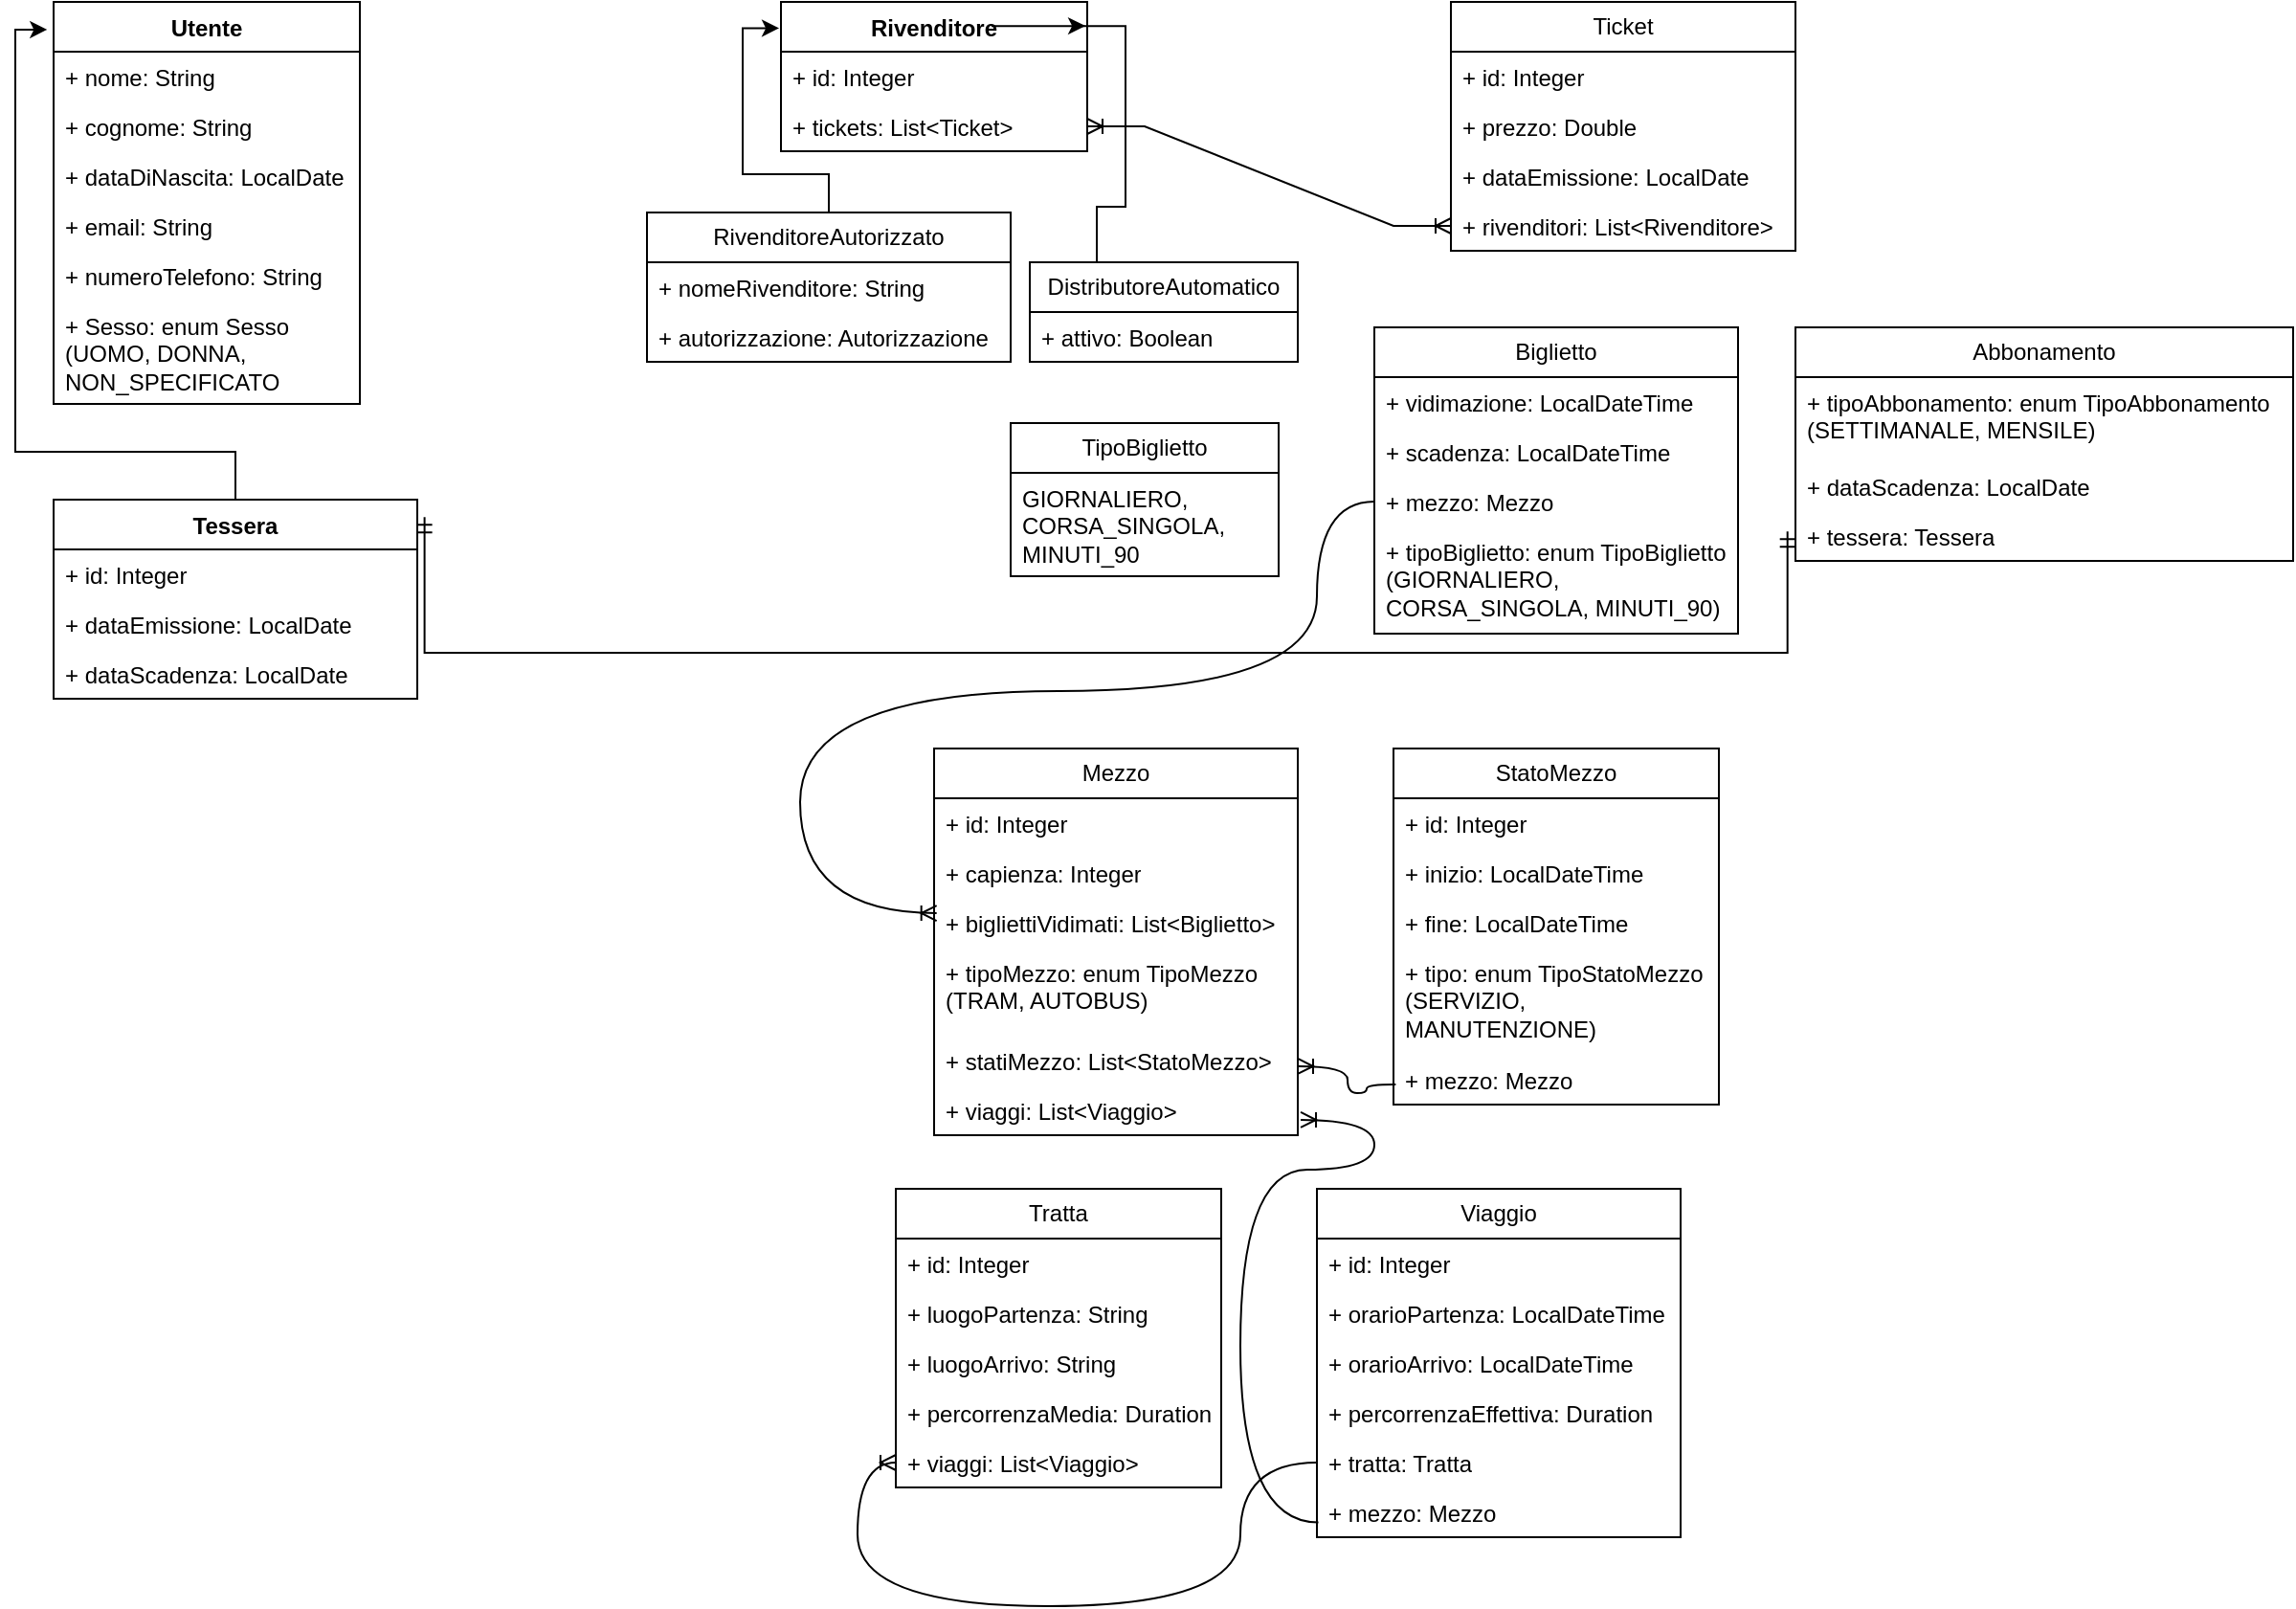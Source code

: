 <mxfile version="24.3.1" type="device">
  <diagram name="Pagina-1" id="opLL4LoB17zQIWE38la9">
    <mxGraphModel dx="1687" dy="868" grid="1" gridSize="10" guides="1" tooltips="1" connect="1" arrows="1" fold="1" page="1" pageScale="1" pageWidth="3300" pageHeight="4681" math="0" shadow="0">
      <root>
        <mxCell id="0" />
        <mxCell id="1" parent="0" />
        <mxCell id="9be7_pFp6uKiazAgbo8Y-1" value="Utente" style="swimlane;fontStyle=1;align=center;verticalAlign=top;childLayout=stackLayout;horizontal=1;startSize=26;horizontalStack=0;resizeParent=1;resizeParentMax=0;resizeLast=0;collapsible=1;marginBottom=0;whiteSpace=wrap;html=1;" vertex="1" parent="1">
          <mxGeometry x="30" y="10" width="160" height="210" as="geometry" />
        </mxCell>
        <mxCell id="9be7_pFp6uKiazAgbo8Y-2" value="+ nome: String" style="text;strokeColor=none;fillColor=none;align=left;verticalAlign=top;spacingLeft=4;spacingRight=4;overflow=hidden;rotatable=0;points=[[0,0.5],[1,0.5]];portConstraint=eastwest;whiteSpace=wrap;html=1;" vertex="1" parent="9be7_pFp6uKiazAgbo8Y-1">
          <mxGeometry y="26" width="160" height="26" as="geometry" />
        </mxCell>
        <mxCell id="9be7_pFp6uKiazAgbo8Y-4" value="+ cognome: String" style="text;strokeColor=none;fillColor=none;align=left;verticalAlign=top;spacingLeft=4;spacingRight=4;overflow=hidden;rotatable=0;points=[[0,0.5],[1,0.5]];portConstraint=eastwest;whiteSpace=wrap;html=1;" vertex="1" parent="9be7_pFp6uKiazAgbo8Y-1">
          <mxGeometry y="52" width="160" height="26" as="geometry" />
        </mxCell>
        <mxCell id="9be7_pFp6uKiazAgbo8Y-8" value="+ dataDiNascita: LocalDate" style="text;strokeColor=none;fillColor=none;align=left;verticalAlign=top;spacingLeft=4;spacingRight=4;overflow=hidden;rotatable=0;points=[[0,0.5],[1,0.5]];portConstraint=eastwest;whiteSpace=wrap;html=1;" vertex="1" parent="9be7_pFp6uKiazAgbo8Y-1">
          <mxGeometry y="78" width="160" height="26" as="geometry" />
        </mxCell>
        <mxCell id="9be7_pFp6uKiazAgbo8Y-9" value="+ email: String" style="text;strokeColor=none;fillColor=none;align=left;verticalAlign=top;spacingLeft=4;spacingRight=4;overflow=hidden;rotatable=0;points=[[0,0.5],[1,0.5]];portConstraint=eastwest;whiteSpace=wrap;html=1;" vertex="1" parent="9be7_pFp6uKiazAgbo8Y-1">
          <mxGeometry y="104" width="160" height="26" as="geometry" />
        </mxCell>
        <mxCell id="9be7_pFp6uKiazAgbo8Y-10" value="+ numeroTelefono: String" style="text;strokeColor=none;fillColor=none;align=left;verticalAlign=top;spacingLeft=4;spacingRight=4;overflow=hidden;rotatable=0;points=[[0,0.5],[1,0.5]];portConstraint=eastwest;whiteSpace=wrap;html=1;" vertex="1" parent="9be7_pFp6uKiazAgbo8Y-1">
          <mxGeometry y="130" width="160" height="26" as="geometry" />
        </mxCell>
        <mxCell id="9be7_pFp6uKiazAgbo8Y-11" value="+ Sesso: enum Sesso (UOMO, DONNA, NON_SPECIFICATO" style="text;strokeColor=none;fillColor=none;align=left;verticalAlign=top;spacingLeft=4;spacingRight=4;overflow=hidden;rotatable=0;points=[[0,0.5],[1,0.5]];portConstraint=eastwest;whiteSpace=wrap;html=1;" vertex="1" parent="9be7_pFp6uKiazAgbo8Y-1">
          <mxGeometry y="156" width="160" height="54" as="geometry" />
        </mxCell>
        <mxCell id="9be7_pFp6uKiazAgbo8Y-23" value="" style="edgeStyle=orthogonalEdgeStyle;rounded=0;orthogonalLoop=1;jettySize=auto;html=1;entryX=-0.021;entryY=0.069;entryDx=0;entryDy=0;entryPerimeter=0;" edge="1" parent="1" source="9be7_pFp6uKiazAgbo8Y-17" target="9be7_pFp6uKiazAgbo8Y-1">
          <mxGeometry relative="1" as="geometry">
            <Array as="points">
              <mxPoint x="125" y="245" />
              <mxPoint x="10" y="245" />
              <mxPoint x="10" y="25" />
            </Array>
          </mxGeometry>
        </mxCell>
        <mxCell id="9be7_pFp6uKiazAgbo8Y-17" value="Tessera" style="swimlane;fontStyle=1;align=center;verticalAlign=top;childLayout=stackLayout;horizontal=1;startSize=26;horizontalStack=0;resizeParent=1;resizeParentMax=0;resizeLast=0;collapsible=1;marginBottom=0;whiteSpace=wrap;html=1;" vertex="1" parent="1">
          <mxGeometry x="30" y="270" width="190" height="104" as="geometry" />
        </mxCell>
        <mxCell id="9be7_pFp6uKiazAgbo8Y-18" value="+ id: Integer" style="text;strokeColor=none;fillColor=none;align=left;verticalAlign=top;spacingLeft=4;spacingRight=4;overflow=hidden;rotatable=0;points=[[0,0.5],[1,0.5]];portConstraint=eastwest;whiteSpace=wrap;html=1;" vertex="1" parent="9be7_pFp6uKiazAgbo8Y-17">
          <mxGeometry y="26" width="190" height="26" as="geometry" />
        </mxCell>
        <mxCell id="9be7_pFp6uKiazAgbo8Y-21" value="+ dataEmissione: LocalDate" style="text;strokeColor=none;fillColor=none;align=left;verticalAlign=top;spacingLeft=4;spacingRight=4;overflow=hidden;rotatable=0;points=[[0,0.5],[1,0.5]];portConstraint=eastwest;whiteSpace=wrap;html=1;" vertex="1" parent="9be7_pFp6uKiazAgbo8Y-17">
          <mxGeometry y="52" width="190" height="26" as="geometry" />
        </mxCell>
        <mxCell id="9be7_pFp6uKiazAgbo8Y-22" value="+ dataScadenza: LocalDate" style="text;strokeColor=none;fillColor=none;align=left;verticalAlign=top;spacingLeft=4;spacingRight=4;overflow=hidden;rotatable=0;points=[[0,0.5],[1,0.5]];portConstraint=eastwest;whiteSpace=wrap;html=1;" vertex="1" parent="9be7_pFp6uKiazAgbo8Y-17">
          <mxGeometry y="78" width="190" height="26" as="geometry" />
        </mxCell>
        <mxCell id="9be7_pFp6uKiazAgbo8Y-24" value="Rivenditore" style="swimlane;fontStyle=1;align=center;verticalAlign=top;childLayout=stackLayout;horizontal=1;startSize=26;horizontalStack=0;resizeParent=1;resizeParentMax=0;resizeLast=0;collapsible=1;marginBottom=0;whiteSpace=wrap;html=1;" vertex="1" parent="1">
          <mxGeometry x="410" y="10" width="160" height="78" as="geometry" />
        </mxCell>
        <mxCell id="9be7_pFp6uKiazAgbo8Y-25" value="+ id: Integer" style="text;strokeColor=none;fillColor=none;align=left;verticalAlign=top;spacingLeft=4;spacingRight=4;overflow=hidden;rotatable=0;points=[[0,0.5],[1,0.5]];portConstraint=eastwest;whiteSpace=wrap;html=1;" vertex="1" parent="9be7_pFp6uKiazAgbo8Y-24">
          <mxGeometry y="26" width="160" height="26" as="geometry" />
        </mxCell>
        <mxCell id="9be7_pFp6uKiazAgbo8Y-28" value="+ tickets: List&amp;lt;Ticket&amp;gt;" style="text;strokeColor=none;fillColor=none;align=left;verticalAlign=top;spacingLeft=4;spacingRight=4;overflow=hidden;rotatable=0;points=[[0,0.5],[1,0.5]];portConstraint=eastwest;whiteSpace=wrap;html=1;" vertex="1" parent="9be7_pFp6uKiazAgbo8Y-24">
          <mxGeometry y="52" width="160" height="26" as="geometry" />
        </mxCell>
        <mxCell id="9be7_pFp6uKiazAgbo8Y-37" value="" style="edgeStyle=orthogonalEdgeStyle;rounded=0;orthogonalLoop=1;jettySize=auto;html=1;entryX=-0.006;entryY=0.176;entryDx=0;entryDy=0;entryPerimeter=0;" edge="1" parent="1" source="9be7_pFp6uKiazAgbo8Y-29" target="9be7_pFp6uKiazAgbo8Y-24">
          <mxGeometry relative="1" as="geometry" />
        </mxCell>
        <mxCell id="9be7_pFp6uKiazAgbo8Y-29" value="RivenditoreAutorizzato" style="swimlane;fontStyle=0;childLayout=stackLayout;horizontal=1;startSize=26;fillColor=none;horizontalStack=0;resizeParent=1;resizeParentMax=0;resizeLast=0;collapsible=1;marginBottom=0;whiteSpace=wrap;html=1;" vertex="1" parent="1">
          <mxGeometry x="340" y="120" width="190" height="78" as="geometry">
            <mxRectangle x="340" y="120" width="160" height="30" as="alternateBounds" />
          </mxGeometry>
        </mxCell>
        <mxCell id="9be7_pFp6uKiazAgbo8Y-30" value="+ nomeRivenditore: String" style="text;strokeColor=none;fillColor=none;align=left;verticalAlign=top;spacingLeft=4;spacingRight=4;overflow=hidden;rotatable=0;points=[[0,0.5],[1,0.5]];portConstraint=eastwest;whiteSpace=wrap;html=1;" vertex="1" parent="9be7_pFp6uKiazAgbo8Y-29">
          <mxGeometry y="26" width="190" height="26" as="geometry" />
        </mxCell>
        <mxCell id="9be7_pFp6uKiazAgbo8Y-31" value="+ autorizzazione: Autorizzazione" style="text;strokeColor=none;fillColor=none;align=left;verticalAlign=top;spacingLeft=4;spacingRight=4;overflow=hidden;rotatable=0;points=[[0,0.5],[1,0.5]];portConstraint=eastwest;whiteSpace=wrap;html=1;" vertex="1" parent="9be7_pFp6uKiazAgbo8Y-29">
          <mxGeometry y="52" width="190" height="26" as="geometry" />
        </mxCell>
        <mxCell id="9be7_pFp6uKiazAgbo8Y-33" value="DistributoreAutomatico" style="swimlane;fontStyle=0;childLayout=stackLayout;horizontal=1;startSize=26;fillColor=none;horizontalStack=0;resizeParent=1;resizeParentMax=0;resizeLast=0;collapsible=1;marginBottom=0;whiteSpace=wrap;html=1;" vertex="1" parent="1">
          <mxGeometry x="540" y="146" width="140" height="52" as="geometry" />
        </mxCell>
        <mxCell id="9be7_pFp6uKiazAgbo8Y-34" value="+ attivo: Boolean" style="text;strokeColor=none;fillColor=none;align=left;verticalAlign=top;spacingLeft=4;spacingRight=4;overflow=hidden;rotatable=0;points=[[0,0.5],[1,0.5]];portConstraint=eastwest;whiteSpace=wrap;html=1;" vertex="1" parent="9be7_pFp6uKiazAgbo8Y-33">
          <mxGeometry y="26" width="140" height="26" as="geometry" />
        </mxCell>
        <mxCell id="9be7_pFp6uKiazAgbo8Y-41" style="edgeStyle=orthogonalEdgeStyle;rounded=0;orthogonalLoop=1;jettySize=auto;html=1;exitX=0.25;exitY=0;exitDx=0;exitDy=0;entryX=0.994;entryY=0.161;entryDx=0;entryDy=0;entryPerimeter=0;" edge="1" parent="1" source="9be7_pFp6uKiazAgbo8Y-33" target="9be7_pFp6uKiazAgbo8Y-24">
          <mxGeometry relative="1" as="geometry" />
        </mxCell>
        <mxCell id="9be7_pFp6uKiazAgbo8Y-42" value="Ticket" style="swimlane;fontStyle=0;childLayout=stackLayout;horizontal=1;startSize=26;fillColor=none;horizontalStack=0;resizeParent=1;resizeParentMax=0;resizeLast=0;collapsible=1;marginBottom=0;whiteSpace=wrap;html=1;" vertex="1" parent="1">
          <mxGeometry x="760" y="10" width="180" height="130" as="geometry" />
        </mxCell>
        <mxCell id="9be7_pFp6uKiazAgbo8Y-43" value="+ id: Integer" style="text;strokeColor=none;fillColor=none;align=left;verticalAlign=top;spacingLeft=4;spacingRight=4;overflow=hidden;rotatable=0;points=[[0,0.5],[1,0.5]];portConstraint=eastwest;whiteSpace=wrap;html=1;" vertex="1" parent="9be7_pFp6uKiazAgbo8Y-42">
          <mxGeometry y="26" width="180" height="26" as="geometry" />
        </mxCell>
        <mxCell id="9be7_pFp6uKiazAgbo8Y-44" value="+ prezzo: Double" style="text;strokeColor=none;fillColor=none;align=left;verticalAlign=top;spacingLeft=4;spacingRight=4;overflow=hidden;rotatable=0;points=[[0,0.5],[1,0.5]];portConstraint=eastwest;whiteSpace=wrap;html=1;" vertex="1" parent="9be7_pFp6uKiazAgbo8Y-42">
          <mxGeometry y="52" width="180" height="26" as="geometry" />
        </mxCell>
        <mxCell id="9be7_pFp6uKiazAgbo8Y-45" value="+ dataEmissione: LocalDate" style="text;strokeColor=none;fillColor=none;align=left;verticalAlign=top;spacingLeft=4;spacingRight=4;overflow=hidden;rotatable=0;points=[[0,0.5],[1,0.5]];portConstraint=eastwest;whiteSpace=wrap;html=1;" vertex="1" parent="9be7_pFp6uKiazAgbo8Y-42">
          <mxGeometry y="78" width="180" height="26" as="geometry" />
        </mxCell>
        <mxCell id="9be7_pFp6uKiazAgbo8Y-46" value="+ rivenditori: List&amp;lt;Rivenditore&amp;gt;" style="text;strokeColor=none;fillColor=none;align=left;verticalAlign=top;spacingLeft=4;spacingRight=4;overflow=hidden;rotatable=0;points=[[0,0.5],[1,0.5]];portConstraint=eastwest;whiteSpace=wrap;html=1;" vertex="1" parent="9be7_pFp6uKiazAgbo8Y-42">
          <mxGeometry y="104" width="180" height="26" as="geometry" />
        </mxCell>
        <mxCell id="9be7_pFp6uKiazAgbo8Y-47" value="" style="edgeStyle=entityRelationEdgeStyle;fontSize=12;html=1;endArrow=ERoneToMany;startArrow=ERoneToMany;rounded=0;entryX=0;entryY=0.5;entryDx=0;entryDy=0;exitX=1;exitY=0.5;exitDx=0;exitDy=0;" edge="1" parent="1" source="9be7_pFp6uKiazAgbo8Y-28" target="9be7_pFp6uKiazAgbo8Y-46">
          <mxGeometry width="100" height="100" relative="1" as="geometry">
            <mxPoint x="520" y="170" as="sourcePoint" />
            <mxPoint x="620" y="70" as="targetPoint" />
            <Array as="points">
              <mxPoint x="680" y="80" />
              <mxPoint x="680" y="60" />
              <mxPoint x="680" y="70" />
              <mxPoint x="670" y="80" />
            </Array>
          </mxGeometry>
        </mxCell>
        <mxCell id="9be7_pFp6uKiazAgbo8Y-48" value="Biglietto" style="swimlane;fontStyle=0;childLayout=stackLayout;horizontal=1;startSize=26;fillColor=none;horizontalStack=0;resizeParent=1;resizeParentMax=0;resizeLast=0;collapsible=1;marginBottom=0;whiteSpace=wrap;html=1;" vertex="1" parent="1">
          <mxGeometry x="720" y="180" width="190" height="160" as="geometry" />
        </mxCell>
        <mxCell id="9be7_pFp6uKiazAgbo8Y-49" value="+ vidimazione: LocalDateTime" style="text;strokeColor=none;fillColor=none;align=left;verticalAlign=top;spacingLeft=4;spacingRight=4;overflow=hidden;rotatable=0;points=[[0,0.5],[1,0.5]];portConstraint=eastwest;whiteSpace=wrap;html=1;" vertex="1" parent="9be7_pFp6uKiazAgbo8Y-48">
          <mxGeometry y="26" width="190" height="26" as="geometry" />
        </mxCell>
        <mxCell id="9be7_pFp6uKiazAgbo8Y-50" value="+ scadenza: LocalDateTime" style="text;strokeColor=none;fillColor=none;align=left;verticalAlign=top;spacingLeft=4;spacingRight=4;overflow=hidden;rotatable=0;points=[[0,0.5],[1,0.5]];portConstraint=eastwest;whiteSpace=wrap;html=1;" vertex="1" parent="9be7_pFp6uKiazAgbo8Y-48">
          <mxGeometry y="52" width="190" height="26" as="geometry" />
        </mxCell>
        <mxCell id="9be7_pFp6uKiazAgbo8Y-51" value="+ mezzo: Mezzo" style="text;strokeColor=none;fillColor=none;align=left;verticalAlign=top;spacingLeft=4;spacingRight=4;overflow=hidden;rotatable=0;points=[[0,0.5],[1,0.5]];portConstraint=eastwest;whiteSpace=wrap;html=1;" vertex="1" parent="9be7_pFp6uKiazAgbo8Y-48">
          <mxGeometry y="78" width="190" height="26" as="geometry" />
        </mxCell>
        <mxCell id="9be7_pFp6uKiazAgbo8Y-52" value="+ tipoBiglietto: enum TipoBiglietto (GIORNALIERO, CORSA_SINGOLA, MINUTI_90)" style="text;strokeColor=none;fillColor=none;align=left;verticalAlign=top;spacingLeft=4;spacingRight=4;overflow=hidden;rotatable=0;points=[[0,0.5],[1,0.5]];portConstraint=eastwest;whiteSpace=wrap;html=1;" vertex="1" parent="9be7_pFp6uKiazAgbo8Y-48">
          <mxGeometry y="104" width="190" height="56" as="geometry" />
        </mxCell>
        <mxCell id="9be7_pFp6uKiazAgbo8Y-53" value="TipoBiglietto" style="swimlane;fontStyle=0;childLayout=stackLayout;horizontal=1;startSize=26;fillColor=none;horizontalStack=0;resizeParent=1;resizeParentMax=0;resizeLast=0;collapsible=1;marginBottom=0;whiteSpace=wrap;html=1;" vertex="1" parent="1">
          <mxGeometry x="530" y="230" width="140" height="80" as="geometry" />
        </mxCell>
        <mxCell id="9be7_pFp6uKiazAgbo8Y-54" value="GIORNALIERO, CORSA_SINGOLA, MINUTI_90" style="text;strokeColor=none;fillColor=none;align=left;verticalAlign=top;spacingLeft=4;spacingRight=4;overflow=hidden;rotatable=0;points=[[0,0.5],[1,0.5]];portConstraint=eastwest;whiteSpace=wrap;html=1;" vertex="1" parent="9be7_pFp6uKiazAgbo8Y-53">
          <mxGeometry y="26" width="140" height="54" as="geometry" />
        </mxCell>
        <mxCell id="9be7_pFp6uKiazAgbo8Y-57" value="Abbonamento" style="swimlane;fontStyle=0;childLayout=stackLayout;horizontal=1;startSize=26;fillColor=none;horizontalStack=0;resizeParent=1;resizeParentMax=0;resizeLast=0;collapsible=1;marginBottom=0;whiteSpace=wrap;html=1;" vertex="1" parent="1">
          <mxGeometry x="940" y="180" width="260" height="122" as="geometry" />
        </mxCell>
        <mxCell id="9be7_pFp6uKiazAgbo8Y-58" value="+ tipoAbbonamento: enum TipoAbbonamento (SETTIMANALE, MENSILE)" style="text;strokeColor=none;fillColor=none;align=left;verticalAlign=top;spacingLeft=4;spacingRight=4;overflow=hidden;rotatable=0;points=[[0,0.5],[1,0.5]];portConstraint=eastwest;whiteSpace=wrap;html=1;" vertex="1" parent="9be7_pFp6uKiazAgbo8Y-57">
          <mxGeometry y="26" width="260" height="44" as="geometry" />
        </mxCell>
        <mxCell id="9be7_pFp6uKiazAgbo8Y-59" value="+ dataScadenza: LocalDate" style="text;strokeColor=none;fillColor=none;align=left;verticalAlign=top;spacingLeft=4;spacingRight=4;overflow=hidden;rotatable=0;points=[[0,0.5],[1,0.5]];portConstraint=eastwest;whiteSpace=wrap;html=1;" vertex="1" parent="9be7_pFp6uKiazAgbo8Y-57">
          <mxGeometry y="70" width="260" height="26" as="geometry" />
        </mxCell>
        <mxCell id="9be7_pFp6uKiazAgbo8Y-60" value="+ tessera: Tessera" style="text;strokeColor=none;fillColor=none;align=left;verticalAlign=top;spacingLeft=4;spacingRight=4;overflow=hidden;rotatable=0;points=[[0,0.5],[1,0.5]];portConstraint=eastwest;whiteSpace=wrap;html=1;" vertex="1" parent="9be7_pFp6uKiazAgbo8Y-57">
          <mxGeometry y="96" width="260" height="26" as="geometry" />
        </mxCell>
        <mxCell id="9be7_pFp6uKiazAgbo8Y-61" value="" style="edgeStyle=elbowEdgeStyle;fontSize=12;html=1;endArrow=ERmandOne;startArrow=ERmandOne;rounded=0;entryX=-0.016;entryY=0.407;entryDx=0;entryDy=0;elbow=vertical;entryPerimeter=0;exitX=1.02;exitY=0.088;exitDx=0;exitDy=0;exitPerimeter=0;" edge="1" parent="1" source="9be7_pFp6uKiazAgbo8Y-17" target="9be7_pFp6uKiazAgbo8Y-60">
          <mxGeometry width="100" height="100" relative="1" as="geometry">
            <mxPoint x="458.92" y="300" as="sourcePoint" />
            <mxPoint x="928.92" y="359" as="targetPoint" />
            <Array as="points">
              <mxPoint x="580" y="350" />
              <mxPoint x="690" y="370" />
            </Array>
          </mxGeometry>
        </mxCell>
        <mxCell id="9be7_pFp6uKiazAgbo8Y-62" value="Mezzo" style="swimlane;fontStyle=0;childLayout=stackLayout;horizontal=1;startSize=26;fillColor=none;horizontalStack=0;resizeParent=1;resizeParentMax=0;resizeLast=0;collapsible=1;marginBottom=0;whiteSpace=wrap;html=1;" vertex="1" parent="1">
          <mxGeometry x="490" y="400" width="190" height="202" as="geometry" />
        </mxCell>
        <mxCell id="9be7_pFp6uKiazAgbo8Y-63" value="+ id: Integer" style="text;strokeColor=none;fillColor=none;align=left;verticalAlign=top;spacingLeft=4;spacingRight=4;overflow=hidden;rotatable=0;points=[[0,0.5],[1,0.5]];portConstraint=eastwest;whiteSpace=wrap;html=1;" vertex="1" parent="9be7_pFp6uKiazAgbo8Y-62">
          <mxGeometry y="26" width="190" height="26" as="geometry" />
        </mxCell>
        <mxCell id="9be7_pFp6uKiazAgbo8Y-64" value="+ capienza: Integer" style="text;strokeColor=none;fillColor=none;align=left;verticalAlign=top;spacingLeft=4;spacingRight=4;overflow=hidden;rotatable=0;points=[[0,0.5],[1,0.5]];portConstraint=eastwest;whiteSpace=wrap;html=1;" vertex="1" parent="9be7_pFp6uKiazAgbo8Y-62">
          <mxGeometry y="52" width="190" height="26" as="geometry" />
        </mxCell>
        <mxCell id="9be7_pFp6uKiazAgbo8Y-65" value="+ bigliettiVidimati: List&amp;lt;Biglietto&amp;gt;" style="text;strokeColor=none;fillColor=none;align=left;verticalAlign=top;spacingLeft=4;spacingRight=4;overflow=hidden;rotatable=0;points=[[0,0.5],[1,0.5]];portConstraint=eastwest;whiteSpace=wrap;html=1;" vertex="1" parent="9be7_pFp6uKiazAgbo8Y-62">
          <mxGeometry y="78" width="190" height="26" as="geometry" />
        </mxCell>
        <mxCell id="9be7_pFp6uKiazAgbo8Y-66" value="+ tipoMezzo: enum TipoMezzo (TRAM, AUTOBUS)" style="text;strokeColor=none;fillColor=none;align=left;verticalAlign=top;spacingLeft=4;spacingRight=4;overflow=hidden;rotatable=0;points=[[0,0.5],[1,0.5]];portConstraint=eastwest;whiteSpace=wrap;html=1;" vertex="1" parent="9be7_pFp6uKiazAgbo8Y-62">
          <mxGeometry y="104" width="190" height="46" as="geometry" />
        </mxCell>
        <mxCell id="9be7_pFp6uKiazAgbo8Y-67" value="+ statiMezzo: List&amp;lt;StatoMezzo&amp;gt;" style="text;strokeColor=none;fillColor=none;align=left;verticalAlign=top;spacingLeft=4;spacingRight=4;overflow=hidden;rotatable=0;points=[[0,0.5],[1,0.5]];portConstraint=eastwest;whiteSpace=wrap;html=1;" vertex="1" parent="9be7_pFp6uKiazAgbo8Y-62">
          <mxGeometry y="150" width="190" height="26" as="geometry" />
        </mxCell>
        <mxCell id="9be7_pFp6uKiazAgbo8Y-68" value="+ viaggi: List&amp;lt;Viaggio&amp;gt;" style="text;strokeColor=none;fillColor=none;align=left;verticalAlign=top;spacingLeft=4;spacingRight=4;overflow=hidden;rotatable=0;points=[[0,0.5],[1,0.5]];portConstraint=eastwest;whiteSpace=wrap;html=1;" vertex="1" parent="9be7_pFp6uKiazAgbo8Y-62">
          <mxGeometry y="176" width="190" height="26" as="geometry" />
        </mxCell>
        <mxCell id="9be7_pFp6uKiazAgbo8Y-70" value="" style="edgeStyle=orthogonalEdgeStyle;fontSize=12;html=1;endArrow=ERoneToMany;rounded=0;curved=1;entryX=0.007;entryY=0.308;entryDx=0;entryDy=0;entryPerimeter=0;exitX=0;exitY=0.5;exitDx=0;exitDy=0;" edge="1" parent="1" source="9be7_pFp6uKiazAgbo8Y-51" target="9be7_pFp6uKiazAgbo8Y-65">
          <mxGeometry width="100" height="100" relative="1" as="geometry">
            <mxPoint x="390" y="430" as="sourcePoint" />
            <mxPoint x="490" y="330" as="targetPoint" />
            <Array as="points">
              <mxPoint x="690" y="271" />
              <mxPoint x="690" y="370" />
              <mxPoint x="420" y="370" />
              <mxPoint x="420" y="486" />
            </Array>
          </mxGeometry>
        </mxCell>
        <mxCell id="9be7_pFp6uKiazAgbo8Y-71" value="StatoMezzo" style="swimlane;fontStyle=0;childLayout=stackLayout;horizontal=1;startSize=26;fillColor=none;horizontalStack=0;resizeParent=1;resizeParentMax=0;resizeLast=0;collapsible=1;marginBottom=0;whiteSpace=wrap;html=1;" vertex="1" parent="1">
          <mxGeometry x="730" y="400" width="170" height="186" as="geometry" />
        </mxCell>
        <mxCell id="9be7_pFp6uKiazAgbo8Y-72" value="+ id: Integer" style="text;strokeColor=none;fillColor=none;align=left;verticalAlign=top;spacingLeft=4;spacingRight=4;overflow=hidden;rotatable=0;points=[[0,0.5],[1,0.5]];portConstraint=eastwest;whiteSpace=wrap;html=1;" vertex="1" parent="9be7_pFp6uKiazAgbo8Y-71">
          <mxGeometry y="26" width="170" height="26" as="geometry" />
        </mxCell>
        <mxCell id="9be7_pFp6uKiazAgbo8Y-73" value="+ inizio: LocalDateTime" style="text;strokeColor=none;fillColor=none;align=left;verticalAlign=top;spacingLeft=4;spacingRight=4;overflow=hidden;rotatable=0;points=[[0,0.5],[1,0.5]];portConstraint=eastwest;whiteSpace=wrap;html=1;" vertex="1" parent="9be7_pFp6uKiazAgbo8Y-71">
          <mxGeometry y="52" width="170" height="26" as="geometry" />
        </mxCell>
        <mxCell id="9be7_pFp6uKiazAgbo8Y-74" value="+ fine: LocalDateTime" style="text;strokeColor=none;fillColor=none;align=left;verticalAlign=top;spacingLeft=4;spacingRight=4;overflow=hidden;rotatable=0;points=[[0,0.5],[1,0.5]];portConstraint=eastwest;whiteSpace=wrap;html=1;" vertex="1" parent="9be7_pFp6uKiazAgbo8Y-71">
          <mxGeometry y="78" width="170" height="26" as="geometry" />
        </mxCell>
        <mxCell id="9be7_pFp6uKiazAgbo8Y-75" value="+ tipo: enum TipoStatoMezzo (SERVIZIO, MANUTENZIONE)" style="text;strokeColor=none;fillColor=none;align=left;verticalAlign=top;spacingLeft=4;spacingRight=4;overflow=hidden;rotatable=0;points=[[0,0.5],[1,0.5]];portConstraint=eastwest;whiteSpace=wrap;html=1;" vertex="1" parent="9be7_pFp6uKiazAgbo8Y-71">
          <mxGeometry y="104" width="170" height="56" as="geometry" />
        </mxCell>
        <mxCell id="9be7_pFp6uKiazAgbo8Y-76" value="+ mezzo: Mezzo" style="text;strokeColor=none;fillColor=none;align=left;verticalAlign=top;spacingLeft=4;spacingRight=4;overflow=hidden;rotatable=0;points=[[0,0.5],[1,0.5]];portConstraint=eastwest;whiteSpace=wrap;html=1;" vertex="1" parent="9be7_pFp6uKiazAgbo8Y-71">
          <mxGeometry y="160" width="170" height="26" as="geometry" />
        </mxCell>
        <mxCell id="9be7_pFp6uKiazAgbo8Y-77" value="" style="edgeStyle=orthogonalEdgeStyle;fontSize=12;html=1;endArrow=ERoneToMany;rounded=0;curved=1;entryX=1.023;entryY=0.615;entryDx=0;entryDy=0;entryPerimeter=0;exitX=0.007;exitY=0.594;exitDx=0;exitDy=0;exitPerimeter=0;" edge="1" parent="1" source="9be7_pFp6uKiazAgbo8Y-76">
          <mxGeometry width="100" height="100" relative="1" as="geometry">
            <mxPoint x="722.4" y="575.132" as="sourcePoint" />
            <mxPoint x="680" y="565.99" as="targetPoint" />
            <Array as="points">
              <mxPoint x="716" y="575" />
              <mxPoint x="716" y="580" />
              <mxPoint x="706" y="580" />
              <mxPoint x="706" y="566" />
            </Array>
          </mxGeometry>
        </mxCell>
        <mxCell id="9be7_pFp6uKiazAgbo8Y-78" value="Tratta" style="swimlane;fontStyle=0;childLayout=stackLayout;horizontal=1;startSize=26;fillColor=none;horizontalStack=0;resizeParent=1;resizeParentMax=0;resizeLast=0;collapsible=1;marginBottom=0;whiteSpace=wrap;html=1;" vertex="1" parent="1">
          <mxGeometry x="470" y="630" width="170" height="156" as="geometry" />
        </mxCell>
        <mxCell id="9be7_pFp6uKiazAgbo8Y-79" value="+ id: Integer" style="text;strokeColor=none;fillColor=none;align=left;verticalAlign=top;spacingLeft=4;spacingRight=4;overflow=hidden;rotatable=0;points=[[0,0.5],[1,0.5]];portConstraint=eastwest;whiteSpace=wrap;html=1;" vertex="1" parent="9be7_pFp6uKiazAgbo8Y-78">
          <mxGeometry y="26" width="170" height="26" as="geometry" />
        </mxCell>
        <mxCell id="9be7_pFp6uKiazAgbo8Y-80" value="+ luogoPartenza: String" style="text;strokeColor=none;fillColor=none;align=left;verticalAlign=top;spacingLeft=4;spacingRight=4;overflow=hidden;rotatable=0;points=[[0,0.5],[1,0.5]];portConstraint=eastwest;whiteSpace=wrap;html=1;" vertex="1" parent="9be7_pFp6uKiazAgbo8Y-78">
          <mxGeometry y="52" width="170" height="26" as="geometry" />
        </mxCell>
        <mxCell id="9be7_pFp6uKiazAgbo8Y-81" value="+ luogoArrivo: String" style="text;strokeColor=none;fillColor=none;align=left;verticalAlign=top;spacingLeft=4;spacingRight=4;overflow=hidden;rotatable=0;points=[[0,0.5],[1,0.5]];portConstraint=eastwest;whiteSpace=wrap;html=1;" vertex="1" parent="9be7_pFp6uKiazAgbo8Y-78">
          <mxGeometry y="78" width="170" height="26" as="geometry" />
        </mxCell>
        <mxCell id="9be7_pFp6uKiazAgbo8Y-82" value="+ percorrenzaMedia: Duration" style="text;strokeColor=none;fillColor=none;align=left;verticalAlign=top;spacingLeft=4;spacingRight=4;overflow=hidden;rotatable=0;points=[[0,0.5],[1,0.5]];portConstraint=eastwest;whiteSpace=wrap;html=1;" vertex="1" parent="9be7_pFp6uKiazAgbo8Y-78">
          <mxGeometry y="104" width="170" height="26" as="geometry" />
        </mxCell>
        <mxCell id="9be7_pFp6uKiazAgbo8Y-83" value="+ viaggi: List&amp;lt;Viaggio&amp;gt;" style="text;strokeColor=none;fillColor=none;align=left;verticalAlign=top;spacingLeft=4;spacingRight=4;overflow=hidden;rotatable=0;points=[[0,0.5],[1,0.5]];portConstraint=eastwest;whiteSpace=wrap;html=1;" vertex="1" parent="9be7_pFp6uKiazAgbo8Y-78">
          <mxGeometry y="130" width="170" height="26" as="geometry" />
        </mxCell>
        <mxCell id="9be7_pFp6uKiazAgbo8Y-84" value="Viaggio" style="swimlane;fontStyle=0;childLayout=stackLayout;horizontal=1;startSize=26;fillColor=none;horizontalStack=0;resizeParent=1;resizeParentMax=0;resizeLast=0;collapsible=1;marginBottom=0;whiteSpace=wrap;html=1;" vertex="1" parent="1">
          <mxGeometry x="690" y="630" width="190" height="182" as="geometry" />
        </mxCell>
        <mxCell id="9be7_pFp6uKiazAgbo8Y-85" value="+ id: Integer" style="text;strokeColor=none;fillColor=none;align=left;verticalAlign=top;spacingLeft=4;spacingRight=4;overflow=hidden;rotatable=0;points=[[0,0.5],[1,0.5]];portConstraint=eastwest;whiteSpace=wrap;html=1;" vertex="1" parent="9be7_pFp6uKiazAgbo8Y-84">
          <mxGeometry y="26" width="190" height="26" as="geometry" />
        </mxCell>
        <mxCell id="9be7_pFp6uKiazAgbo8Y-86" value="+ orarioPartenza: LocalDateTime" style="text;strokeColor=none;fillColor=none;align=left;verticalAlign=top;spacingLeft=4;spacingRight=4;overflow=hidden;rotatable=0;points=[[0,0.5],[1,0.5]];portConstraint=eastwest;whiteSpace=wrap;html=1;" vertex="1" parent="9be7_pFp6uKiazAgbo8Y-84">
          <mxGeometry y="52" width="190" height="26" as="geometry" />
        </mxCell>
        <mxCell id="9be7_pFp6uKiazAgbo8Y-87" value="+ orarioArrivo: LocalDateTime" style="text;strokeColor=none;fillColor=none;align=left;verticalAlign=top;spacingLeft=4;spacingRight=4;overflow=hidden;rotatable=0;points=[[0,0.5],[1,0.5]];portConstraint=eastwest;whiteSpace=wrap;html=1;" vertex="1" parent="9be7_pFp6uKiazAgbo8Y-84">
          <mxGeometry y="78" width="190" height="26" as="geometry" />
        </mxCell>
        <mxCell id="9be7_pFp6uKiazAgbo8Y-88" value="+ percorrenzaEffettiva: Duration" style="text;strokeColor=none;fillColor=none;align=left;verticalAlign=top;spacingLeft=4;spacingRight=4;overflow=hidden;rotatable=0;points=[[0,0.5],[1,0.5]];portConstraint=eastwest;whiteSpace=wrap;html=1;" vertex="1" parent="9be7_pFp6uKiazAgbo8Y-84">
          <mxGeometry y="104" width="190" height="26" as="geometry" />
        </mxCell>
        <mxCell id="9be7_pFp6uKiazAgbo8Y-89" value="+ tratta: Tratta" style="text;strokeColor=none;fillColor=none;align=left;verticalAlign=top;spacingLeft=4;spacingRight=4;overflow=hidden;rotatable=0;points=[[0,0.5],[1,0.5]];portConstraint=eastwest;whiteSpace=wrap;html=1;" vertex="1" parent="9be7_pFp6uKiazAgbo8Y-84">
          <mxGeometry y="130" width="190" height="26" as="geometry" />
        </mxCell>
        <mxCell id="9be7_pFp6uKiazAgbo8Y-90" value="+ mezzo: Mezzo" style="text;strokeColor=none;fillColor=none;align=left;verticalAlign=top;spacingLeft=4;spacingRight=4;overflow=hidden;rotatable=0;points=[[0,0.5],[1,0.5]];portConstraint=eastwest;whiteSpace=wrap;html=1;" vertex="1" parent="9be7_pFp6uKiazAgbo8Y-84">
          <mxGeometry y="156" width="190" height="26" as="geometry" />
        </mxCell>
        <mxCell id="9be7_pFp6uKiazAgbo8Y-91" value="" style="edgeStyle=orthogonalEdgeStyle;fontSize=12;html=1;endArrow=ERoneToMany;rounded=0;curved=1;entryX=0;entryY=0.5;entryDx=0;entryDy=0;exitX=0;exitY=0.5;exitDx=0;exitDy=0;" edge="1" parent="1" source="9be7_pFp6uKiazAgbo8Y-89" target="9be7_pFp6uKiazAgbo8Y-83">
          <mxGeometry width="100" height="100" relative="1" as="geometry">
            <mxPoint x="510" y="910" as="sourcePoint" />
            <mxPoint x="610" y="810" as="targetPoint" />
            <Array as="points">
              <mxPoint x="650" y="773" />
              <mxPoint x="650" y="848" />
              <mxPoint x="450" y="848" />
              <mxPoint x="450" y="773" />
            </Array>
          </mxGeometry>
        </mxCell>
        <mxCell id="9be7_pFp6uKiazAgbo8Y-92" value="" style="edgeStyle=orthogonalEdgeStyle;fontSize=12;html=1;endArrow=ERoneToMany;rounded=0;curved=1;entryX=1.008;entryY=0.692;entryDx=0;entryDy=0;entryPerimeter=0;exitX=0.004;exitY=0.703;exitDx=0;exitDy=0;exitPerimeter=0;" edge="1" parent="1" source="9be7_pFp6uKiazAgbo8Y-90" target="9be7_pFp6uKiazAgbo8Y-68">
          <mxGeometry width="100" height="100" relative="1" as="geometry">
            <mxPoint x="580" y="920" as="sourcePoint" />
            <mxPoint x="680" y="820" as="targetPoint" />
            <Array as="points">
              <mxPoint x="650" y="804" />
              <mxPoint x="650" y="620" />
              <mxPoint x="720" y="620" />
              <mxPoint x="720" y="594" />
            </Array>
          </mxGeometry>
        </mxCell>
      </root>
    </mxGraphModel>
  </diagram>
</mxfile>
